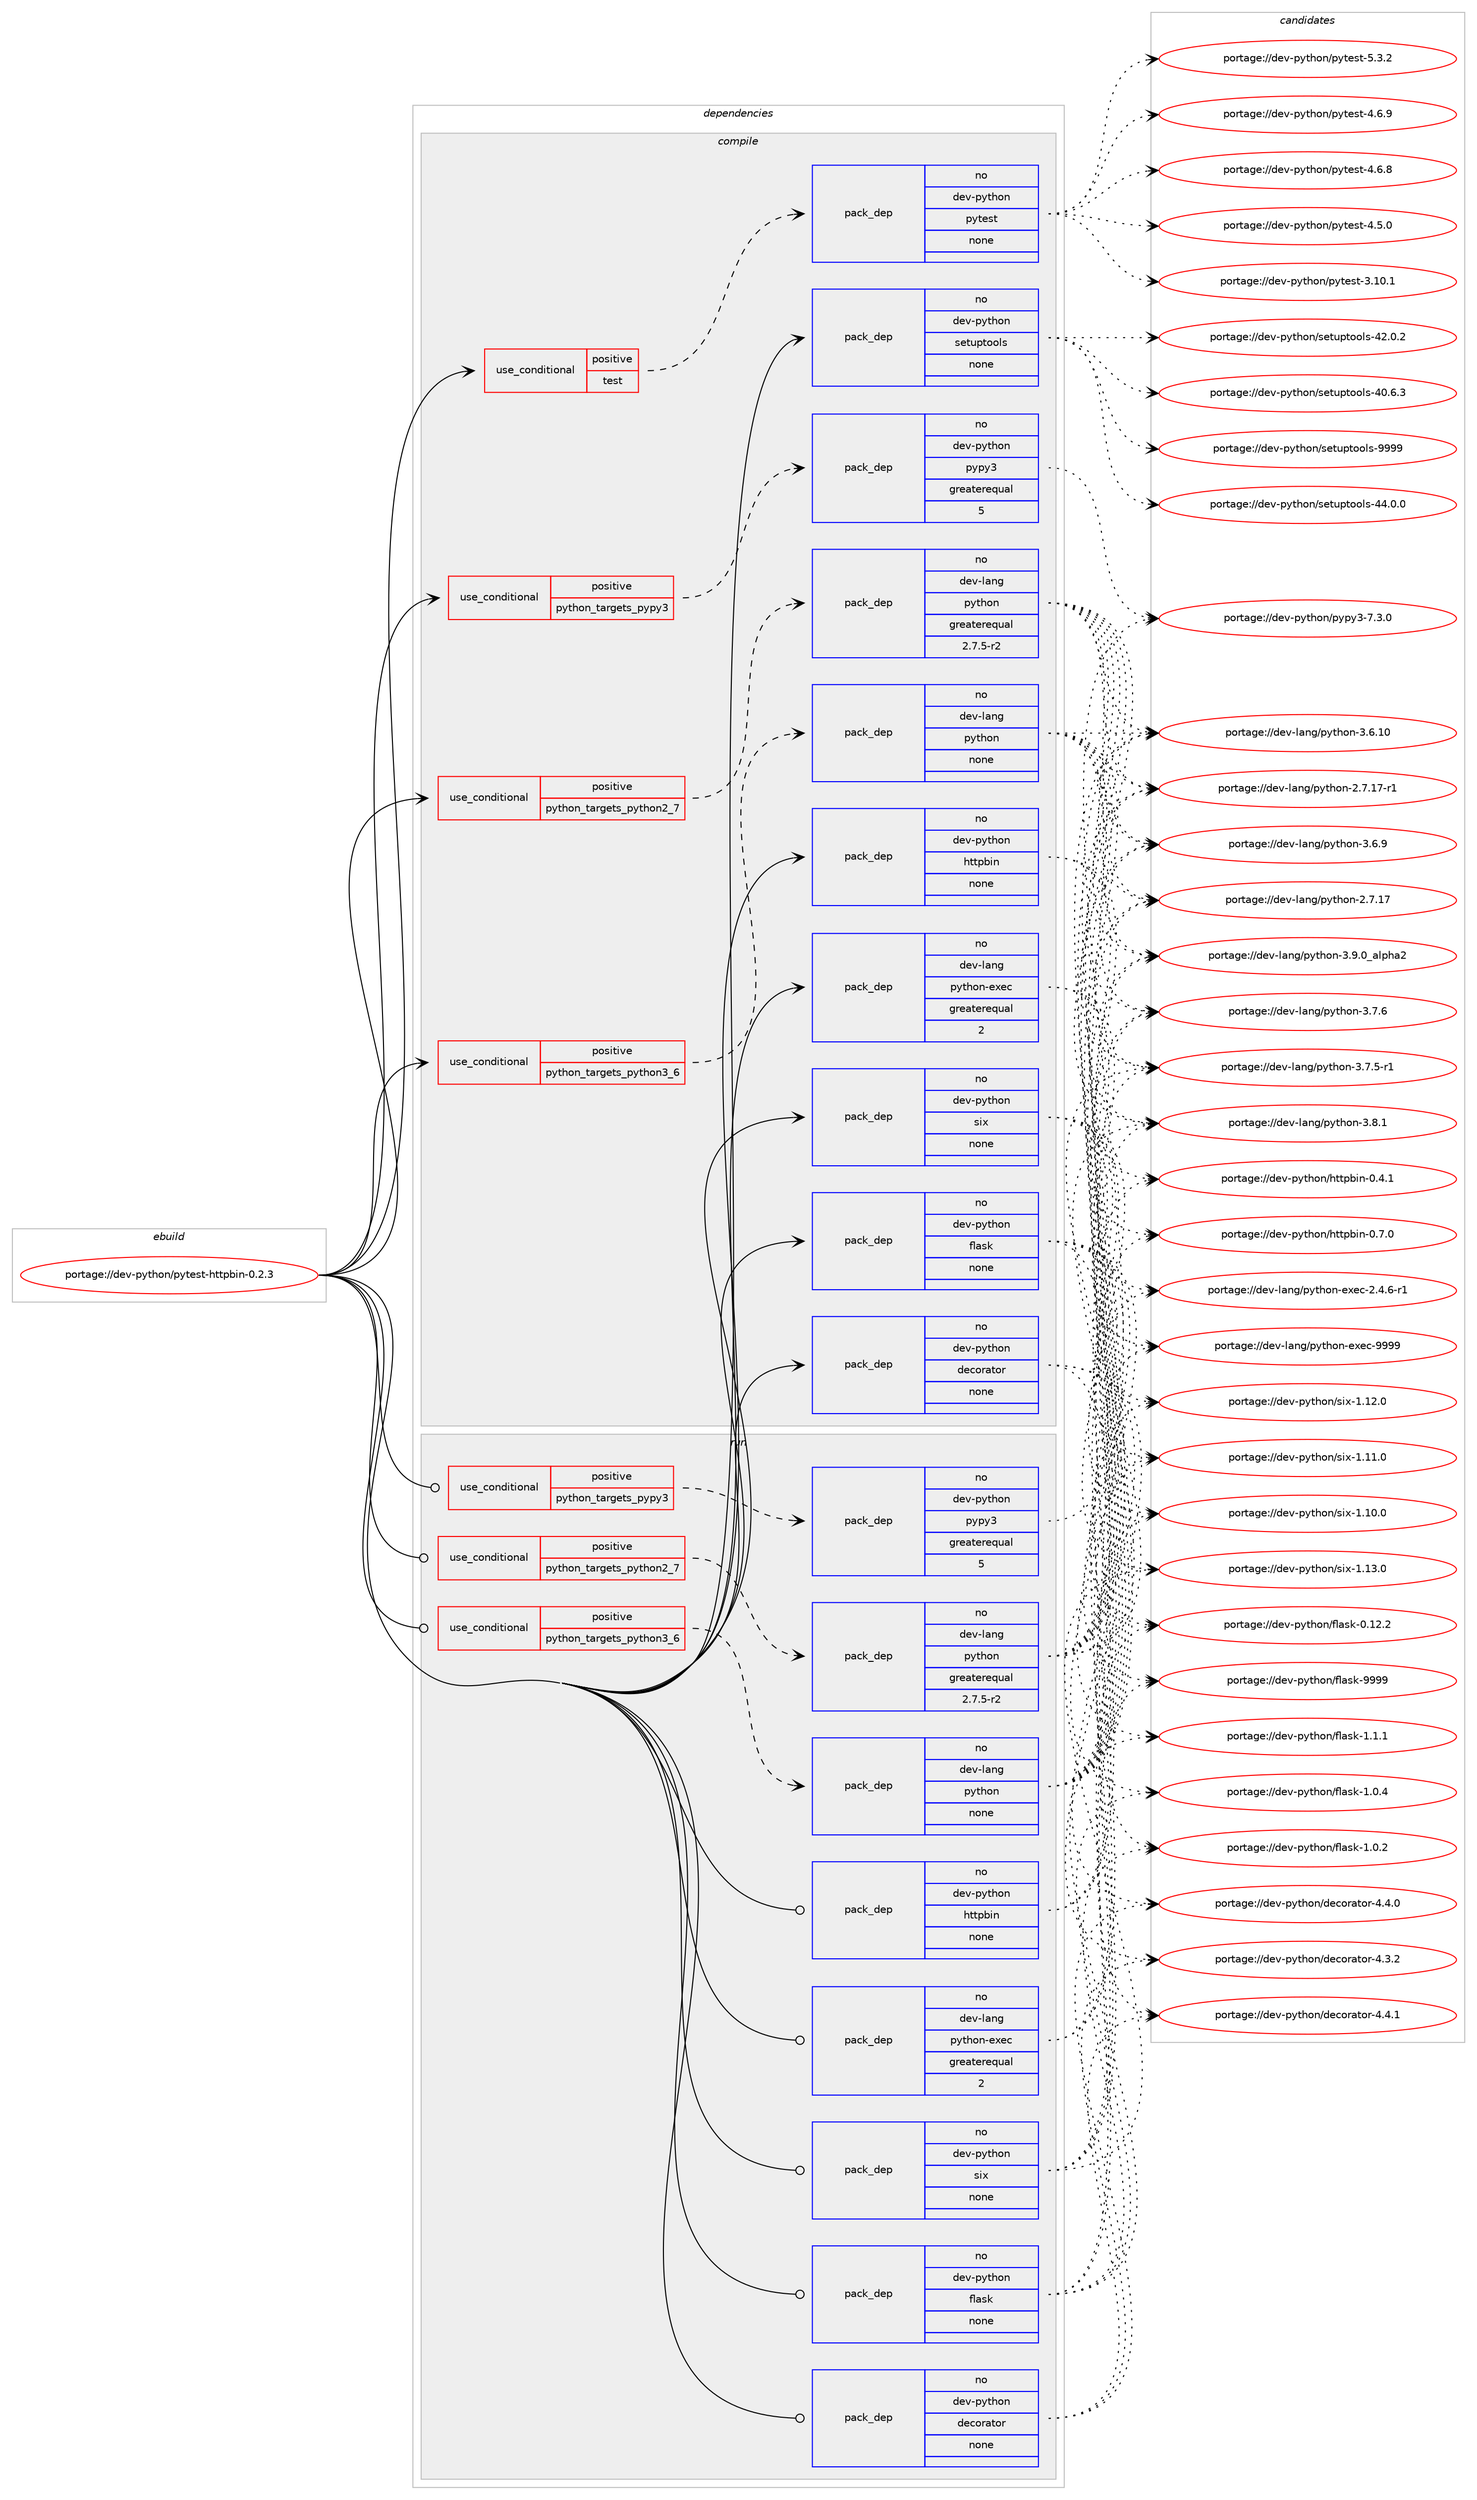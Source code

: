digraph prolog {

# *************
# Graph options
# *************

newrank=true;
concentrate=true;
compound=true;
graph [rankdir=LR,fontname=Helvetica,fontsize=10,ranksep=1.5];#, ranksep=2.5, nodesep=0.2];
edge  [arrowhead=vee];
node  [fontname=Helvetica,fontsize=10];

# **********
# The ebuild
# **********

subgraph cluster_leftcol {
color=gray;
rank=same;
label=<<i>ebuild</i>>;
id [label="portage://dev-python/pytest-httpbin-0.2.3", color=red, width=4, href="../dev-python/pytest-httpbin-0.2.3.svg"];
}

# ****************
# The dependencies
# ****************

subgraph cluster_midcol {
color=gray;
label=<<i>dependencies</i>>;
subgraph cluster_compile {
fillcolor="#eeeeee";
style=filled;
label=<<i>compile</i>>;
subgraph cond108288 {
dependency434169 [label=<<TABLE BORDER="0" CELLBORDER="1" CELLSPACING="0" CELLPADDING="4"><TR><TD ROWSPAN="3" CELLPADDING="10">use_conditional</TD></TR><TR><TD>positive</TD></TR><TR><TD>python_targets_pypy3</TD></TR></TABLE>>, shape=none, color=red];
subgraph pack320960 {
dependency434170 [label=<<TABLE BORDER="0" CELLBORDER="1" CELLSPACING="0" CELLPADDING="4" WIDTH="220"><TR><TD ROWSPAN="6" CELLPADDING="30">pack_dep</TD></TR><TR><TD WIDTH="110">no</TD></TR><TR><TD>dev-python</TD></TR><TR><TD>pypy3</TD></TR><TR><TD>greaterequal</TD></TR><TR><TD>5</TD></TR></TABLE>>, shape=none, color=blue];
}
dependency434169:e -> dependency434170:w [weight=20,style="dashed",arrowhead="vee"];
}
id:e -> dependency434169:w [weight=20,style="solid",arrowhead="vee"];
subgraph cond108289 {
dependency434171 [label=<<TABLE BORDER="0" CELLBORDER="1" CELLSPACING="0" CELLPADDING="4"><TR><TD ROWSPAN="3" CELLPADDING="10">use_conditional</TD></TR><TR><TD>positive</TD></TR><TR><TD>python_targets_python2_7</TD></TR></TABLE>>, shape=none, color=red];
subgraph pack320961 {
dependency434172 [label=<<TABLE BORDER="0" CELLBORDER="1" CELLSPACING="0" CELLPADDING="4" WIDTH="220"><TR><TD ROWSPAN="6" CELLPADDING="30">pack_dep</TD></TR><TR><TD WIDTH="110">no</TD></TR><TR><TD>dev-lang</TD></TR><TR><TD>python</TD></TR><TR><TD>greaterequal</TD></TR><TR><TD>2.7.5-r2</TD></TR></TABLE>>, shape=none, color=blue];
}
dependency434171:e -> dependency434172:w [weight=20,style="dashed",arrowhead="vee"];
}
id:e -> dependency434171:w [weight=20,style="solid",arrowhead="vee"];
subgraph cond108290 {
dependency434173 [label=<<TABLE BORDER="0" CELLBORDER="1" CELLSPACING="0" CELLPADDING="4"><TR><TD ROWSPAN="3" CELLPADDING="10">use_conditional</TD></TR><TR><TD>positive</TD></TR><TR><TD>python_targets_python3_6</TD></TR></TABLE>>, shape=none, color=red];
subgraph pack320962 {
dependency434174 [label=<<TABLE BORDER="0" CELLBORDER="1" CELLSPACING="0" CELLPADDING="4" WIDTH="220"><TR><TD ROWSPAN="6" CELLPADDING="30">pack_dep</TD></TR><TR><TD WIDTH="110">no</TD></TR><TR><TD>dev-lang</TD></TR><TR><TD>python</TD></TR><TR><TD>none</TD></TR><TR><TD></TD></TR></TABLE>>, shape=none, color=blue];
}
dependency434173:e -> dependency434174:w [weight=20,style="dashed",arrowhead="vee"];
}
id:e -> dependency434173:w [weight=20,style="solid",arrowhead="vee"];
subgraph cond108291 {
dependency434175 [label=<<TABLE BORDER="0" CELLBORDER="1" CELLSPACING="0" CELLPADDING="4"><TR><TD ROWSPAN="3" CELLPADDING="10">use_conditional</TD></TR><TR><TD>positive</TD></TR><TR><TD>test</TD></TR></TABLE>>, shape=none, color=red];
subgraph pack320963 {
dependency434176 [label=<<TABLE BORDER="0" CELLBORDER="1" CELLSPACING="0" CELLPADDING="4" WIDTH="220"><TR><TD ROWSPAN="6" CELLPADDING="30">pack_dep</TD></TR><TR><TD WIDTH="110">no</TD></TR><TR><TD>dev-python</TD></TR><TR><TD>pytest</TD></TR><TR><TD>none</TD></TR><TR><TD></TD></TR></TABLE>>, shape=none, color=blue];
}
dependency434175:e -> dependency434176:w [weight=20,style="dashed",arrowhead="vee"];
}
id:e -> dependency434175:w [weight=20,style="solid",arrowhead="vee"];
subgraph pack320964 {
dependency434177 [label=<<TABLE BORDER="0" CELLBORDER="1" CELLSPACING="0" CELLPADDING="4" WIDTH="220"><TR><TD ROWSPAN="6" CELLPADDING="30">pack_dep</TD></TR><TR><TD WIDTH="110">no</TD></TR><TR><TD>dev-lang</TD></TR><TR><TD>python-exec</TD></TR><TR><TD>greaterequal</TD></TR><TR><TD>2</TD></TR></TABLE>>, shape=none, color=blue];
}
id:e -> dependency434177:w [weight=20,style="solid",arrowhead="vee"];
subgraph pack320965 {
dependency434178 [label=<<TABLE BORDER="0" CELLBORDER="1" CELLSPACING="0" CELLPADDING="4" WIDTH="220"><TR><TD ROWSPAN="6" CELLPADDING="30">pack_dep</TD></TR><TR><TD WIDTH="110">no</TD></TR><TR><TD>dev-python</TD></TR><TR><TD>decorator</TD></TR><TR><TD>none</TD></TR><TR><TD></TD></TR></TABLE>>, shape=none, color=blue];
}
id:e -> dependency434178:w [weight=20,style="solid",arrowhead="vee"];
subgraph pack320966 {
dependency434179 [label=<<TABLE BORDER="0" CELLBORDER="1" CELLSPACING="0" CELLPADDING="4" WIDTH="220"><TR><TD ROWSPAN="6" CELLPADDING="30">pack_dep</TD></TR><TR><TD WIDTH="110">no</TD></TR><TR><TD>dev-python</TD></TR><TR><TD>flask</TD></TR><TR><TD>none</TD></TR><TR><TD></TD></TR></TABLE>>, shape=none, color=blue];
}
id:e -> dependency434179:w [weight=20,style="solid",arrowhead="vee"];
subgraph pack320967 {
dependency434180 [label=<<TABLE BORDER="0" CELLBORDER="1" CELLSPACING="0" CELLPADDING="4" WIDTH="220"><TR><TD ROWSPAN="6" CELLPADDING="30">pack_dep</TD></TR><TR><TD WIDTH="110">no</TD></TR><TR><TD>dev-python</TD></TR><TR><TD>httpbin</TD></TR><TR><TD>none</TD></TR><TR><TD></TD></TR></TABLE>>, shape=none, color=blue];
}
id:e -> dependency434180:w [weight=20,style="solid",arrowhead="vee"];
subgraph pack320968 {
dependency434181 [label=<<TABLE BORDER="0" CELLBORDER="1" CELLSPACING="0" CELLPADDING="4" WIDTH="220"><TR><TD ROWSPAN="6" CELLPADDING="30">pack_dep</TD></TR><TR><TD WIDTH="110">no</TD></TR><TR><TD>dev-python</TD></TR><TR><TD>setuptools</TD></TR><TR><TD>none</TD></TR><TR><TD></TD></TR></TABLE>>, shape=none, color=blue];
}
id:e -> dependency434181:w [weight=20,style="solid",arrowhead="vee"];
subgraph pack320969 {
dependency434182 [label=<<TABLE BORDER="0" CELLBORDER="1" CELLSPACING="0" CELLPADDING="4" WIDTH="220"><TR><TD ROWSPAN="6" CELLPADDING="30">pack_dep</TD></TR><TR><TD WIDTH="110">no</TD></TR><TR><TD>dev-python</TD></TR><TR><TD>six</TD></TR><TR><TD>none</TD></TR><TR><TD></TD></TR></TABLE>>, shape=none, color=blue];
}
id:e -> dependency434182:w [weight=20,style="solid",arrowhead="vee"];
}
subgraph cluster_compileandrun {
fillcolor="#eeeeee";
style=filled;
label=<<i>compile and run</i>>;
}
subgraph cluster_run {
fillcolor="#eeeeee";
style=filled;
label=<<i>run</i>>;
subgraph cond108292 {
dependency434183 [label=<<TABLE BORDER="0" CELLBORDER="1" CELLSPACING="0" CELLPADDING="4"><TR><TD ROWSPAN="3" CELLPADDING="10">use_conditional</TD></TR><TR><TD>positive</TD></TR><TR><TD>python_targets_pypy3</TD></TR></TABLE>>, shape=none, color=red];
subgraph pack320970 {
dependency434184 [label=<<TABLE BORDER="0" CELLBORDER="1" CELLSPACING="0" CELLPADDING="4" WIDTH="220"><TR><TD ROWSPAN="6" CELLPADDING="30">pack_dep</TD></TR><TR><TD WIDTH="110">no</TD></TR><TR><TD>dev-python</TD></TR><TR><TD>pypy3</TD></TR><TR><TD>greaterequal</TD></TR><TR><TD>5</TD></TR></TABLE>>, shape=none, color=blue];
}
dependency434183:e -> dependency434184:w [weight=20,style="dashed",arrowhead="vee"];
}
id:e -> dependency434183:w [weight=20,style="solid",arrowhead="odot"];
subgraph cond108293 {
dependency434185 [label=<<TABLE BORDER="0" CELLBORDER="1" CELLSPACING="0" CELLPADDING="4"><TR><TD ROWSPAN="3" CELLPADDING="10">use_conditional</TD></TR><TR><TD>positive</TD></TR><TR><TD>python_targets_python2_7</TD></TR></TABLE>>, shape=none, color=red];
subgraph pack320971 {
dependency434186 [label=<<TABLE BORDER="0" CELLBORDER="1" CELLSPACING="0" CELLPADDING="4" WIDTH="220"><TR><TD ROWSPAN="6" CELLPADDING="30">pack_dep</TD></TR><TR><TD WIDTH="110">no</TD></TR><TR><TD>dev-lang</TD></TR><TR><TD>python</TD></TR><TR><TD>greaterequal</TD></TR><TR><TD>2.7.5-r2</TD></TR></TABLE>>, shape=none, color=blue];
}
dependency434185:e -> dependency434186:w [weight=20,style="dashed",arrowhead="vee"];
}
id:e -> dependency434185:w [weight=20,style="solid",arrowhead="odot"];
subgraph cond108294 {
dependency434187 [label=<<TABLE BORDER="0" CELLBORDER="1" CELLSPACING="0" CELLPADDING="4"><TR><TD ROWSPAN="3" CELLPADDING="10">use_conditional</TD></TR><TR><TD>positive</TD></TR><TR><TD>python_targets_python3_6</TD></TR></TABLE>>, shape=none, color=red];
subgraph pack320972 {
dependency434188 [label=<<TABLE BORDER="0" CELLBORDER="1" CELLSPACING="0" CELLPADDING="4" WIDTH="220"><TR><TD ROWSPAN="6" CELLPADDING="30">pack_dep</TD></TR><TR><TD WIDTH="110">no</TD></TR><TR><TD>dev-lang</TD></TR><TR><TD>python</TD></TR><TR><TD>none</TD></TR><TR><TD></TD></TR></TABLE>>, shape=none, color=blue];
}
dependency434187:e -> dependency434188:w [weight=20,style="dashed",arrowhead="vee"];
}
id:e -> dependency434187:w [weight=20,style="solid",arrowhead="odot"];
subgraph pack320973 {
dependency434189 [label=<<TABLE BORDER="0" CELLBORDER="1" CELLSPACING="0" CELLPADDING="4" WIDTH="220"><TR><TD ROWSPAN="6" CELLPADDING="30">pack_dep</TD></TR><TR><TD WIDTH="110">no</TD></TR><TR><TD>dev-lang</TD></TR><TR><TD>python-exec</TD></TR><TR><TD>greaterequal</TD></TR><TR><TD>2</TD></TR></TABLE>>, shape=none, color=blue];
}
id:e -> dependency434189:w [weight=20,style="solid",arrowhead="odot"];
subgraph pack320974 {
dependency434190 [label=<<TABLE BORDER="0" CELLBORDER="1" CELLSPACING="0" CELLPADDING="4" WIDTH="220"><TR><TD ROWSPAN="6" CELLPADDING="30">pack_dep</TD></TR><TR><TD WIDTH="110">no</TD></TR><TR><TD>dev-python</TD></TR><TR><TD>decorator</TD></TR><TR><TD>none</TD></TR><TR><TD></TD></TR></TABLE>>, shape=none, color=blue];
}
id:e -> dependency434190:w [weight=20,style="solid",arrowhead="odot"];
subgraph pack320975 {
dependency434191 [label=<<TABLE BORDER="0" CELLBORDER="1" CELLSPACING="0" CELLPADDING="4" WIDTH="220"><TR><TD ROWSPAN="6" CELLPADDING="30">pack_dep</TD></TR><TR><TD WIDTH="110">no</TD></TR><TR><TD>dev-python</TD></TR><TR><TD>flask</TD></TR><TR><TD>none</TD></TR><TR><TD></TD></TR></TABLE>>, shape=none, color=blue];
}
id:e -> dependency434191:w [weight=20,style="solid",arrowhead="odot"];
subgraph pack320976 {
dependency434192 [label=<<TABLE BORDER="0" CELLBORDER="1" CELLSPACING="0" CELLPADDING="4" WIDTH="220"><TR><TD ROWSPAN="6" CELLPADDING="30">pack_dep</TD></TR><TR><TD WIDTH="110">no</TD></TR><TR><TD>dev-python</TD></TR><TR><TD>httpbin</TD></TR><TR><TD>none</TD></TR><TR><TD></TD></TR></TABLE>>, shape=none, color=blue];
}
id:e -> dependency434192:w [weight=20,style="solid",arrowhead="odot"];
subgraph pack320977 {
dependency434193 [label=<<TABLE BORDER="0" CELLBORDER="1" CELLSPACING="0" CELLPADDING="4" WIDTH="220"><TR><TD ROWSPAN="6" CELLPADDING="30">pack_dep</TD></TR><TR><TD WIDTH="110">no</TD></TR><TR><TD>dev-python</TD></TR><TR><TD>six</TD></TR><TR><TD>none</TD></TR><TR><TD></TD></TR></TABLE>>, shape=none, color=blue];
}
id:e -> dependency434193:w [weight=20,style="solid",arrowhead="odot"];
}
}

# **************
# The candidates
# **************

subgraph cluster_choices {
rank=same;
color=gray;
label=<<i>candidates</i>>;

subgraph choice320960 {
color=black;
nodesep=1;
choice100101118451121211161041111104711212111212151455546514648 [label="portage://dev-python/pypy3-7.3.0", color=red, width=4,href="../dev-python/pypy3-7.3.0.svg"];
dependency434170:e -> choice100101118451121211161041111104711212111212151455546514648:w [style=dotted,weight="100"];
}
subgraph choice320961 {
color=black;
nodesep=1;
choice10010111845108971101034711212111610411111045514657464895971081121049750 [label="portage://dev-lang/python-3.9.0_alpha2", color=red, width=4,href="../dev-lang/python-3.9.0_alpha2.svg"];
choice100101118451089711010347112121116104111110455146564649 [label="portage://dev-lang/python-3.8.1", color=red, width=4,href="../dev-lang/python-3.8.1.svg"];
choice100101118451089711010347112121116104111110455146554654 [label="portage://dev-lang/python-3.7.6", color=red, width=4,href="../dev-lang/python-3.7.6.svg"];
choice1001011184510897110103471121211161041111104551465546534511449 [label="portage://dev-lang/python-3.7.5-r1", color=red, width=4,href="../dev-lang/python-3.7.5-r1.svg"];
choice100101118451089711010347112121116104111110455146544657 [label="portage://dev-lang/python-3.6.9", color=red, width=4,href="../dev-lang/python-3.6.9.svg"];
choice10010111845108971101034711212111610411111045514654464948 [label="portage://dev-lang/python-3.6.10", color=red, width=4,href="../dev-lang/python-3.6.10.svg"];
choice100101118451089711010347112121116104111110455046554649554511449 [label="portage://dev-lang/python-2.7.17-r1", color=red, width=4,href="../dev-lang/python-2.7.17-r1.svg"];
choice10010111845108971101034711212111610411111045504655464955 [label="portage://dev-lang/python-2.7.17", color=red, width=4,href="../dev-lang/python-2.7.17.svg"];
dependency434172:e -> choice10010111845108971101034711212111610411111045514657464895971081121049750:w [style=dotted,weight="100"];
dependency434172:e -> choice100101118451089711010347112121116104111110455146564649:w [style=dotted,weight="100"];
dependency434172:e -> choice100101118451089711010347112121116104111110455146554654:w [style=dotted,weight="100"];
dependency434172:e -> choice1001011184510897110103471121211161041111104551465546534511449:w [style=dotted,weight="100"];
dependency434172:e -> choice100101118451089711010347112121116104111110455146544657:w [style=dotted,weight="100"];
dependency434172:e -> choice10010111845108971101034711212111610411111045514654464948:w [style=dotted,weight="100"];
dependency434172:e -> choice100101118451089711010347112121116104111110455046554649554511449:w [style=dotted,weight="100"];
dependency434172:e -> choice10010111845108971101034711212111610411111045504655464955:w [style=dotted,weight="100"];
}
subgraph choice320962 {
color=black;
nodesep=1;
choice10010111845108971101034711212111610411111045514657464895971081121049750 [label="portage://dev-lang/python-3.9.0_alpha2", color=red, width=4,href="../dev-lang/python-3.9.0_alpha2.svg"];
choice100101118451089711010347112121116104111110455146564649 [label="portage://dev-lang/python-3.8.1", color=red, width=4,href="../dev-lang/python-3.8.1.svg"];
choice100101118451089711010347112121116104111110455146554654 [label="portage://dev-lang/python-3.7.6", color=red, width=4,href="../dev-lang/python-3.7.6.svg"];
choice1001011184510897110103471121211161041111104551465546534511449 [label="portage://dev-lang/python-3.7.5-r1", color=red, width=4,href="../dev-lang/python-3.7.5-r1.svg"];
choice100101118451089711010347112121116104111110455146544657 [label="portage://dev-lang/python-3.6.9", color=red, width=4,href="../dev-lang/python-3.6.9.svg"];
choice10010111845108971101034711212111610411111045514654464948 [label="portage://dev-lang/python-3.6.10", color=red, width=4,href="../dev-lang/python-3.6.10.svg"];
choice100101118451089711010347112121116104111110455046554649554511449 [label="portage://dev-lang/python-2.7.17-r1", color=red, width=4,href="../dev-lang/python-2.7.17-r1.svg"];
choice10010111845108971101034711212111610411111045504655464955 [label="portage://dev-lang/python-2.7.17", color=red, width=4,href="../dev-lang/python-2.7.17.svg"];
dependency434174:e -> choice10010111845108971101034711212111610411111045514657464895971081121049750:w [style=dotted,weight="100"];
dependency434174:e -> choice100101118451089711010347112121116104111110455146564649:w [style=dotted,weight="100"];
dependency434174:e -> choice100101118451089711010347112121116104111110455146554654:w [style=dotted,weight="100"];
dependency434174:e -> choice1001011184510897110103471121211161041111104551465546534511449:w [style=dotted,weight="100"];
dependency434174:e -> choice100101118451089711010347112121116104111110455146544657:w [style=dotted,weight="100"];
dependency434174:e -> choice10010111845108971101034711212111610411111045514654464948:w [style=dotted,weight="100"];
dependency434174:e -> choice100101118451089711010347112121116104111110455046554649554511449:w [style=dotted,weight="100"];
dependency434174:e -> choice10010111845108971101034711212111610411111045504655464955:w [style=dotted,weight="100"];
}
subgraph choice320963 {
color=black;
nodesep=1;
choice1001011184511212111610411111047112121116101115116455346514650 [label="portage://dev-python/pytest-5.3.2", color=red, width=4,href="../dev-python/pytest-5.3.2.svg"];
choice1001011184511212111610411111047112121116101115116455246544657 [label="portage://dev-python/pytest-4.6.9", color=red, width=4,href="../dev-python/pytest-4.6.9.svg"];
choice1001011184511212111610411111047112121116101115116455246544656 [label="portage://dev-python/pytest-4.6.8", color=red, width=4,href="../dev-python/pytest-4.6.8.svg"];
choice1001011184511212111610411111047112121116101115116455246534648 [label="portage://dev-python/pytest-4.5.0", color=red, width=4,href="../dev-python/pytest-4.5.0.svg"];
choice100101118451121211161041111104711212111610111511645514649484649 [label="portage://dev-python/pytest-3.10.1", color=red, width=4,href="../dev-python/pytest-3.10.1.svg"];
dependency434176:e -> choice1001011184511212111610411111047112121116101115116455346514650:w [style=dotted,weight="100"];
dependency434176:e -> choice1001011184511212111610411111047112121116101115116455246544657:w [style=dotted,weight="100"];
dependency434176:e -> choice1001011184511212111610411111047112121116101115116455246544656:w [style=dotted,weight="100"];
dependency434176:e -> choice1001011184511212111610411111047112121116101115116455246534648:w [style=dotted,weight="100"];
dependency434176:e -> choice100101118451121211161041111104711212111610111511645514649484649:w [style=dotted,weight="100"];
}
subgraph choice320964 {
color=black;
nodesep=1;
choice10010111845108971101034711212111610411111045101120101994557575757 [label="portage://dev-lang/python-exec-9999", color=red, width=4,href="../dev-lang/python-exec-9999.svg"];
choice10010111845108971101034711212111610411111045101120101994550465246544511449 [label="portage://dev-lang/python-exec-2.4.6-r1", color=red, width=4,href="../dev-lang/python-exec-2.4.6-r1.svg"];
dependency434177:e -> choice10010111845108971101034711212111610411111045101120101994557575757:w [style=dotted,weight="100"];
dependency434177:e -> choice10010111845108971101034711212111610411111045101120101994550465246544511449:w [style=dotted,weight="100"];
}
subgraph choice320965 {
color=black;
nodesep=1;
choice10010111845112121116104111110471001019911111497116111114455246524649 [label="portage://dev-python/decorator-4.4.1", color=red, width=4,href="../dev-python/decorator-4.4.1.svg"];
choice10010111845112121116104111110471001019911111497116111114455246524648 [label="portage://dev-python/decorator-4.4.0", color=red, width=4,href="../dev-python/decorator-4.4.0.svg"];
choice10010111845112121116104111110471001019911111497116111114455246514650 [label="portage://dev-python/decorator-4.3.2", color=red, width=4,href="../dev-python/decorator-4.3.2.svg"];
dependency434178:e -> choice10010111845112121116104111110471001019911111497116111114455246524649:w [style=dotted,weight="100"];
dependency434178:e -> choice10010111845112121116104111110471001019911111497116111114455246524648:w [style=dotted,weight="100"];
dependency434178:e -> choice10010111845112121116104111110471001019911111497116111114455246514650:w [style=dotted,weight="100"];
}
subgraph choice320966 {
color=black;
nodesep=1;
choice1001011184511212111610411111047102108971151074557575757 [label="portage://dev-python/flask-9999", color=red, width=4,href="../dev-python/flask-9999.svg"];
choice100101118451121211161041111104710210897115107454946494649 [label="portage://dev-python/flask-1.1.1", color=red, width=4,href="../dev-python/flask-1.1.1.svg"];
choice100101118451121211161041111104710210897115107454946484652 [label="portage://dev-python/flask-1.0.4", color=red, width=4,href="../dev-python/flask-1.0.4.svg"];
choice100101118451121211161041111104710210897115107454946484650 [label="portage://dev-python/flask-1.0.2", color=red, width=4,href="../dev-python/flask-1.0.2.svg"];
choice10010111845112121116104111110471021089711510745484649504650 [label="portage://dev-python/flask-0.12.2", color=red, width=4,href="../dev-python/flask-0.12.2.svg"];
dependency434179:e -> choice1001011184511212111610411111047102108971151074557575757:w [style=dotted,weight="100"];
dependency434179:e -> choice100101118451121211161041111104710210897115107454946494649:w [style=dotted,weight="100"];
dependency434179:e -> choice100101118451121211161041111104710210897115107454946484652:w [style=dotted,weight="100"];
dependency434179:e -> choice100101118451121211161041111104710210897115107454946484650:w [style=dotted,weight="100"];
dependency434179:e -> choice10010111845112121116104111110471021089711510745484649504650:w [style=dotted,weight="100"];
}
subgraph choice320967 {
color=black;
nodesep=1;
choice100101118451121211161041111104710411611611298105110454846554648 [label="portage://dev-python/httpbin-0.7.0", color=red, width=4,href="../dev-python/httpbin-0.7.0.svg"];
choice100101118451121211161041111104710411611611298105110454846524649 [label="portage://dev-python/httpbin-0.4.1", color=red, width=4,href="../dev-python/httpbin-0.4.1.svg"];
dependency434180:e -> choice100101118451121211161041111104710411611611298105110454846554648:w [style=dotted,weight="100"];
dependency434180:e -> choice100101118451121211161041111104710411611611298105110454846524649:w [style=dotted,weight="100"];
}
subgraph choice320968 {
color=black;
nodesep=1;
choice10010111845112121116104111110471151011161171121161111111081154557575757 [label="portage://dev-python/setuptools-9999", color=red, width=4,href="../dev-python/setuptools-9999.svg"];
choice100101118451121211161041111104711510111611711211611111110811545525246484648 [label="portage://dev-python/setuptools-44.0.0", color=red, width=4,href="../dev-python/setuptools-44.0.0.svg"];
choice100101118451121211161041111104711510111611711211611111110811545525046484650 [label="portage://dev-python/setuptools-42.0.2", color=red, width=4,href="../dev-python/setuptools-42.0.2.svg"];
choice100101118451121211161041111104711510111611711211611111110811545524846544651 [label="portage://dev-python/setuptools-40.6.3", color=red, width=4,href="../dev-python/setuptools-40.6.3.svg"];
dependency434181:e -> choice10010111845112121116104111110471151011161171121161111111081154557575757:w [style=dotted,weight="100"];
dependency434181:e -> choice100101118451121211161041111104711510111611711211611111110811545525246484648:w [style=dotted,weight="100"];
dependency434181:e -> choice100101118451121211161041111104711510111611711211611111110811545525046484650:w [style=dotted,weight="100"];
dependency434181:e -> choice100101118451121211161041111104711510111611711211611111110811545524846544651:w [style=dotted,weight="100"];
}
subgraph choice320969 {
color=black;
nodesep=1;
choice100101118451121211161041111104711510512045494649514648 [label="portage://dev-python/six-1.13.0", color=red, width=4,href="../dev-python/six-1.13.0.svg"];
choice100101118451121211161041111104711510512045494649504648 [label="portage://dev-python/six-1.12.0", color=red, width=4,href="../dev-python/six-1.12.0.svg"];
choice100101118451121211161041111104711510512045494649494648 [label="portage://dev-python/six-1.11.0", color=red, width=4,href="../dev-python/six-1.11.0.svg"];
choice100101118451121211161041111104711510512045494649484648 [label="portage://dev-python/six-1.10.0", color=red, width=4,href="../dev-python/six-1.10.0.svg"];
dependency434182:e -> choice100101118451121211161041111104711510512045494649514648:w [style=dotted,weight="100"];
dependency434182:e -> choice100101118451121211161041111104711510512045494649504648:w [style=dotted,weight="100"];
dependency434182:e -> choice100101118451121211161041111104711510512045494649494648:w [style=dotted,weight="100"];
dependency434182:e -> choice100101118451121211161041111104711510512045494649484648:w [style=dotted,weight="100"];
}
subgraph choice320970 {
color=black;
nodesep=1;
choice100101118451121211161041111104711212111212151455546514648 [label="portage://dev-python/pypy3-7.3.0", color=red, width=4,href="../dev-python/pypy3-7.3.0.svg"];
dependency434184:e -> choice100101118451121211161041111104711212111212151455546514648:w [style=dotted,weight="100"];
}
subgraph choice320971 {
color=black;
nodesep=1;
choice10010111845108971101034711212111610411111045514657464895971081121049750 [label="portage://dev-lang/python-3.9.0_alpha2", color=red, width=4,href="../dev-lang/python-3.9.0_alpha2.svg"];
choice100101118451089711010347112121116104111110455146564649 [label="portage://dev-lang/python-3.8.1", color=red, width=4,href="../dev-lang/python-3.8.1.svg"];
choice100101118451089711010347112121116104111110455146554654 [label="portage://dev-lang/python-3.7.6", color=red, width=4,href="../dev-lang/python-3.7.6.svg"];
choice1001011184510897110103471121211161041111104551465546534511449 [label="portage://dev-lang/python-3.7.5-r1", color=red, width=4,href="../dev-lang/python-3.7.5-r1.svg"];
choice100101118451089711010347112121116104111110455146544657 [label="portage://dev-lang/python-3.6.9", color=red, width=4,href="../dev-lang/python-3.6.9.svg"];
choice10010111845108971101034711212111610411111045514654464948 [label="portage://dev-lang/python-3.6.10", color=red, width=4,href="../dev-lang/python-3.6.10.svg"];
choice100101118451089711010347112121116104111110455046554649554511449 [label="portage://dev-lang/python-2.7.17-r1", color=red, width=4,href="../dev-lang/python-2.7.17-r1.svg"];
choice10010111845108971101034711212111610411111045504655464955 [label="portage://dev-lang/python-2.7.17", color=red, width=4,href="../dev-lang/python-2.7.17.svg"];
dependency434186:e -> choice10010111845108971101034711212111610411111045514657464895971081121049750:w [style=dotted,weight="100"];
dependency434186:e -> choice100101118451089711010347112121116104111110455146564649:w [style=dotted,weight="100"];
dependency434186:e -> choice100101118451089711010347112121116104111110455146554654:w [style=dotted,weight="100"];
dependency434186:e -> choice1001011184510897110103471121211161041111104551465546534511449:w [style=dotted,weight="100"];
dependency434186:e -> choice100101118451089711010347112121116104111110455146544657:w [style=dotted,weight="100"];
dependency434186:e -> choice10010111845108971101034711212111610411111045514654464948:w [style=dotted,weight="100"];
dependency434186:e -> choice100101118451089711010347112121116104111110455046554649554511449:w [style=dotted,weight="100"];
dependency434186:e -> choice10010111845108971101034711212111610411111045504655464955:w [style=dotted,weight="100"];
}
subgraph choice320972 {
color=black;
nodesep=1;
choice10010111845108971101034711212111610411111045514657464895971081121049750 [label="portage://dev-lang/python-3.9.0_alpha2", color=red, width=4,href="../dev-lang/python-3.9.0_alpha2.svg"];
choice100101118451089711010347112121116104111110455146564649 [label="portage://dev-lang/python-3.8.1", color=red, width=4,href="../dev-lang/python-3.8.1.svg"];
choice100101118451089711010347112121116104111110455146554654 [label="portage://dev-lang/python-3.7.6", color=red, width=4,href="../dev-lang/python-3.7.6.svg"];
choice1001011184510897110103471121211161041111104551465546534511449 [label="portage://dev-lang/python-3.7.5-r1", color=red, width=4,href="../dev-lang/python-3.7.5-r1.svg"];
choice100101118451089711010347112121116104111110455146544657 [label="portage://dev-lang/python-3.6.9", color=red, width=4,href="../dev-lang/python-3.6.9.svg"];
choice10010111845108971101034711212111610411111045514654464948 [label="portage://dev-lang/python-3.6.10", color=red, width=4,href="../dev-lang/python-3.6.10.svg"];
choice100101118451089711010347112121116104111110455046554649554511449 [label="portage://dev-lang/python-2.7.17-r1", color=red, width=4,href="../dev-lang/python-2.7.17-r1.svg"];
choice10010111845108971101034711212111610411111045504655464955 [label="portage://dev-lang/python-2.7.17", color=red, width=4,href="../dev-lang/python-2.7.17.svg"];
dependency434188:e -> choice10010111845108971101034711212111610411111045514657464895971081121049750:w [style=dotted,weight="100"];
dependency434188:e -> choice100101118451089711010347112121116104111110455146564649:w [style=dotted,weight="100"];
dependency434188:e -> choice100101118451089711010347112121116104111110455146554654:w [style=dotted,weight="100"];
dependency434188:e -> choice1001011184510897110103471121211161041111104551465546534511449:w [style=dotted,weight="100"];
dependency434188:e -> choice100101118451089711010347112121116104111110455146544657:w [style=dotted,weight="100"];
dependency434188:e -> choice10010111845108971101034711212111610411111045514654464948:w [style=dotted,weight="100"];
dependency434188:e -> choice100101118451089711010347112121116104111110455046554649554511449:w [style=dotted,weight="100"];
dependency434188:e -> choice10010111845108971101034711212111610411111045504655464955:w [style=dotted,weight="100"];
}
subgraph choice320973 {
color=black;
nodesep=1;
choice10010111845108971101034711212111610411111045101120101994557575757 [label="portage://dev-lang/python-exec-9999", color=red, width=4,href="../dev-lang/python-exec-9999.svg"];
choice10010111845108971101034711212111610411111045101120101994550465246544511449 [label="portage://dev-lang/python-exec-2.4.6-r1", color=red, width=4,href="../dev-lang/python-exec-2.4.6-r1.svg"];
dependency434189:e -> choice10010111845108971101034711212111610411111045101120101994557575757:w [style=dotted,weight="100"];
dependency434189:e -> choice10010111845108971101034711212111610411111045101120101994550465246544511449:w [style=dotted,weight="100"];
}
subgraph choice320974 {
color=black;
nodesep=1;
choice10010111845112121116104111110471001019911111497116111114455246524649 [label="portage://dev-python/decorator-4.4.1", color=red, width=4,href="../dev-python/decorator-4.4.1.svg"];
choice10010111845112121116104111110471001019911111497116111114455246524648 [label="portage://dev-python/decorator-4.4.0", color=red, width=4,href="../dev-python/decorator-4.4.0.svg"];
choice10010111845112121116104111110471001019911111497116111114455246514650 [label="portage://dev-python/decorator-4.3.2", color=red, width=4,href="../dev-python/decorator-4.3.2.svg"];
dependency434190:e -> choice10010111845112121116104111110471001019911111497116111114455246524649:w [style=dotted,weight="100"];
dependency434190:e -> choice10010111845112121116104111110471001019911111497116111114455246524648:w [style=dotted,weight="100"];
dependency434190:e -> choice10010111845112121116104111110471001019911111497116111114455246514650:w [style=dotted,weight="100"];
}
subgraph choice320975 {
color=black;
nodesep=1;
choice1001011184511212111610411111047102108971151074557575757 [label="portage://dev-python/flask-9999", color=red, width=4,href="../dev-python/flask-9999.svg"];
choice100101118451121211161041111104710210897115107454946494649 [label="portage://dev-python/flask-1.1.1", color=red, width=4,href="../dev-python/flask-1.1.1.svg"];
choice100101118451121211161041111104710210897115107454946484652 [label="portage://dev-python/flask-1.0.4", color=red, width=4,href="../dev-python/flask-1.0.4.svg"];
choice100101118451121211161041111104710210897115107454946484650 [label="portage://dev-python/flask-1.0.2", color=red, width=4,href="../dev-python/flask-1.0.2.svg"];
choice10010111845112121116104111110471021089711510745484649504650 [label="portage://dev-python/flask-0.12.2", color=red, width=4,href="../dev-python/flask-0.12.2.svg"];
dependency434191:e -> choice1001011184511212111610411111047102108971151074557575757:w [style=dotted,weight="100"];
dependency434191:e -> choice100101118451121211161041111104710210897115107454946494649:w [style=dotted,weight="100"];
dependency434191:e -> choice100101118451121211161041111104710210897115107454946484652:w [style=dotted,weight="100"];
dependency434191:e -> choice100101118451121211161041111104710210897115107454946484650:w [style=dotted,weight="100"];
dependency434191:e -> choice10010111845112121116104111110471021089711510745484649504650:w [style=dotted,weight="100"];
}
subgraph choice320976 {
color=black;
nodesep=1;
choice100101118451121211161041111104710411611611298105110454846554648 [label="portage://dev-python/httpbin-0.7.0", color=red, width=4,href="../dev-python/httpbin-0.7.0.svg"];
choice100101118451121211161041111104710411611611298105110454846524649 [label="portage://dev-python/httpbin-0.4.1", color=red, width=4,href="../dev-python/httpbin-0.4.1.svg"];
dependency434192:e -> choice100101118451121211161041111104710411611611298105110454846554648:w [style=dotted,weight="100"];
dependency434192:e -> choice100101118451121211161041111104710411611611298105110454846524649:w [style=dotted,weight="100"];
}
subgraph choice320977 {
color=black;
nodesep=1;
choice100101118451121211161041111104711510512045494649514648 [label="portage://dev-python/six-1.13.0", color=red, width=4,href="../dev-python/six-1.13.0.svg"];
choice100101118451121211161041111104711510512045494649504648 [label="portage://dev-python/six-1.12.0", color=red, width=4,href="../dev-python/six-1.12.0.svg"];
choice100101118451121211161041111104711510512045494649494648 [label="portage://dev-python/six-1.11.0", color=red, width=4,href="../dev-python/six-1.11.0.svg"];
choice100101118451121211161041111104711510512045494649484648 [label="portage://dev-python/six-1.10.0", color=red, width=4,href="../dev-python/six-1.10.0.svg"];
dependency434193:e -> choice100101118451121211161041111104711510512045494649514648:w [style=dotted,weight="100"];
dependency434193:e -> choice100101118451121211161041111104711510512045494649504648:w [style=dotted,weight="100"];
dependency434193:e -> choice100101118451121211161041111104711510512045494649494648:w [style=dotted,weight="100"];
dependency434193:e -> choice100101118451121211161041111104711510512045494649484648:w [style=dotted,weight="100"];
}
}

}
